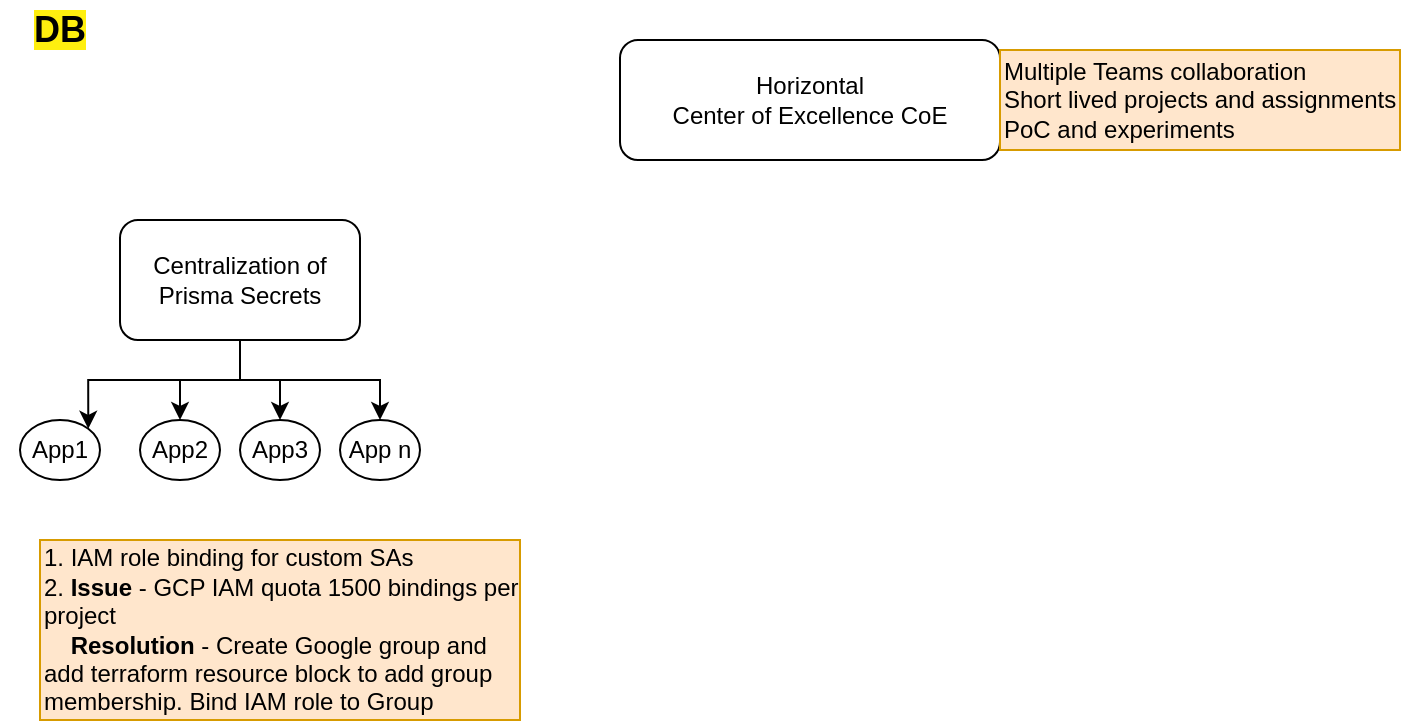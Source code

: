 <mxfile version="24.8.4">
  <diagram name="Page-1" id="RIzxYW6cf2a8oOUlsFMP">
    <mxGraphModel dx="1360" dy="773" grid="1" gridSize="10" guides="1" tooltips="1" connect="1" arrows="1" fold="1" page="1" pageScale="1" pageWidth="850" pageHeight="1100" math="0" shadow="0">
      <root>
        <mxCell id="0" />
        <mxCell id="1" parent="0" />
        <mxCell id="ZYtkxQRhfNcD9-TJCzsk-1" value="&lt;font style=&quot;font-size: 18px;&quot;&gt;&lt;b style=&quot;background-color: rgb(255, 239, 15);&quot;&gt;DB&lt;/b&gt;&lt;/font&gt;" style="text;html=1;align=center;verticalAlign=middle;whiteSpace=wrap;rounded=0;" vertex="1" parent="1">
          <mxGeometry x="20" y="10" width="60" height="30" as="geometry" />
        </mxCell>
        <mxCell id="ZYtkxQRhfNcD9-TJCzsk-2" value="Horizontal &lt;br&gt;&lt;div&gt;Center of Excellence CoE&lt;/div&gt;" style="rounded=1;whiteSpace=wrap;html=1;" vertex="1" parent="1">
          <mxGeometry x="330" y="30" width="190" height="60" as="geometry" />
        </mxCell>
        <mxCell id="ZYtkxQRhfNcD9-TJCzsk-10" style="edgeStyle=orthogonalEdgeStyle;rounded=0;orthogonalLoop=1;jettySize=auto;html=1;exitX=0.5;exitY=1;exitDx=0;exitDy=0;entryX=1;entryY=0;entryDx=0;entryDy=0;" edge="1" parent="1" source="ZYtkxQRhfNcD9-TJCzsk-3" target="ZYtkxQRhfNcD9-TJCzsk-4">
          <mxGeometry relative="1" as="geometry" />
        </mxCell>
        <mxCell id="ZYtkxQRhfNcD9-TJCzsk-11" style="edgeStyle=orthogonalEdgeStyle;rounded=0;orthogonalLoop=1;jettySize=auto;html=1;exitX=0.5;exitY=1;exitDx=0;exitDy=0;entryX=0.5;entryY=0;entryDx=0;entryDy=0;" edge="1" parent="1" source="ZYtkxQRhfNcD9-TJCzsk-3" target="ZYtkxQRhfNcD9-TJCzsk-5">
          <mxGeometry relative="1" as="geometry" />
        </mxCell>
        <mxCell id="ZYtkxQRhfNcD9-TJCzsk-12" style="edgeStyle=orthogonalEdgeStyle;rounded=0;orthogonalLoop=1;jettySize=auto;html=1;exitX=0.5;exitY=1;exitDx=0;exitDy=0;entryX=0.5;entryY=0;entryDx=0;entryDy=0;" edge="1" parent="1" source="ZYtkxQRhfNcD9-TJCzsk-3" target="ZYtkxQRhfNcD9-TJCzsk-6">
          <mxGeometry relative="1" as="geometry" />
        </mxCell>
        <mxCell id="ZYtkxQRhfNcD9-TJCzsk-13" style="edgeStyle=orthogonalEdgeStyle;rounded=0;orthogonalLoop=1;jettySize=auto;html=1;exitX=0.5;exitY=1;exitDx=0;exitDy=0;entryX=0.5;entryY=0;entryDx=0;entryDy=0;" edge="1" parent="1" source="ZYtkxQRhfNcD9-TJCzsk-3" target="ZYtkxQRhfNcD9-TJCzsk-7">
          <mxGeometry relative="1" as="geometry" />
        </mxCell>
        <mxCell id="ZYtkxQRhfNcD9-TJCzsk-3" value="Centralization of Prisma Secrets" style="rounded=1;whiteSpace=wrap;html=1;" vertex="1" parent="1">
          <mxGeometry x="80" y="120" width="120" height="60" as="geometry" />
        </mxCell>
        <mxCell id="ZYtkxQRhfNcD9-TJCzsk-4" value="App1" style="ellipse;whiteSpace=wrap;html=1;" vertex="1" parent="1">
          <mxGeometry x="30" y="220" width="40" height="30" as="geometry" />
        </mxCell>
        <mxCell id="ZYtkxQRhfNcD9-TJCzsk-5" value="App2" style="ellipse;whiteSpace=wrap;html=1;" vertex="1" parent="1">
          <mxGeometry x="90" y="220" width="40" height="30" as="geometry" />
        </mxCell>
        <mxCell id="ZYtkxQRhfNcD9-TJCzsk-6" value="App3" style="ellipse;whiteSpace=wrap;html=1;" vertex="1" parent="1">
          <mxGeometry x="140" y="220" width="40" height="30" as="geometry" />
        </mxCell>
        <mxCell id="ZYtkxQRhfNcD9-TJCzsk-7" value="App n" style="ellipse;whiteSpace=wrap;html=1;" vertex="1" parent="1">
          <mxGeometry x="190" y="220" width="40" height="30" as="geometry" />
        </mxCell>
        <mxCell id="ZYtkxQRhfNcD9-TJCzsk-14" value="1. IAM role binding for custom SAs&lt;br&gt;2. &lt;b&gt;Issue&lt;/b&gt; - GCP IAM quota 1500 bindings per project&lt;br&gt;&amp;nbsp; &amp;nbsp; &lt;b&gt;Resolution&lt;/b&gt; - Create Google group and add terraform resource block to add group membership. Bind IAM role to Group" style="text;html=1;align=left;verticalAlign=middle;whiteSpace=wrap;rounded=0;fillColor=#ffe6cc;strokeColor=#d79b00;" vertex="1" parent="1">
          <mxGeometry x="40" y="280" width="240" height="90" as="geometry" />
        </mxCell>
        <mxCell id="ZYtkxQRhfNcD9-TJCzsk-16" value="Multiple Teams collaboration&lt;br&gt;Short lived projects and assignments&lt;br&gt;PoC and experiments" style="text;html=1;align=left;verticalAlign=middle;whiteSpace=wrap;rounded=0;fillColor=#ffe6cc;strokeColor=#d79b00;" vertex="1" parent="1">
          <mxGeometry x="520" y="35" width="200" height="50" as="geometry" />
        </mxCell>
      </root>
    </mxGraphModel>
  </diagram>
</mxfile>
